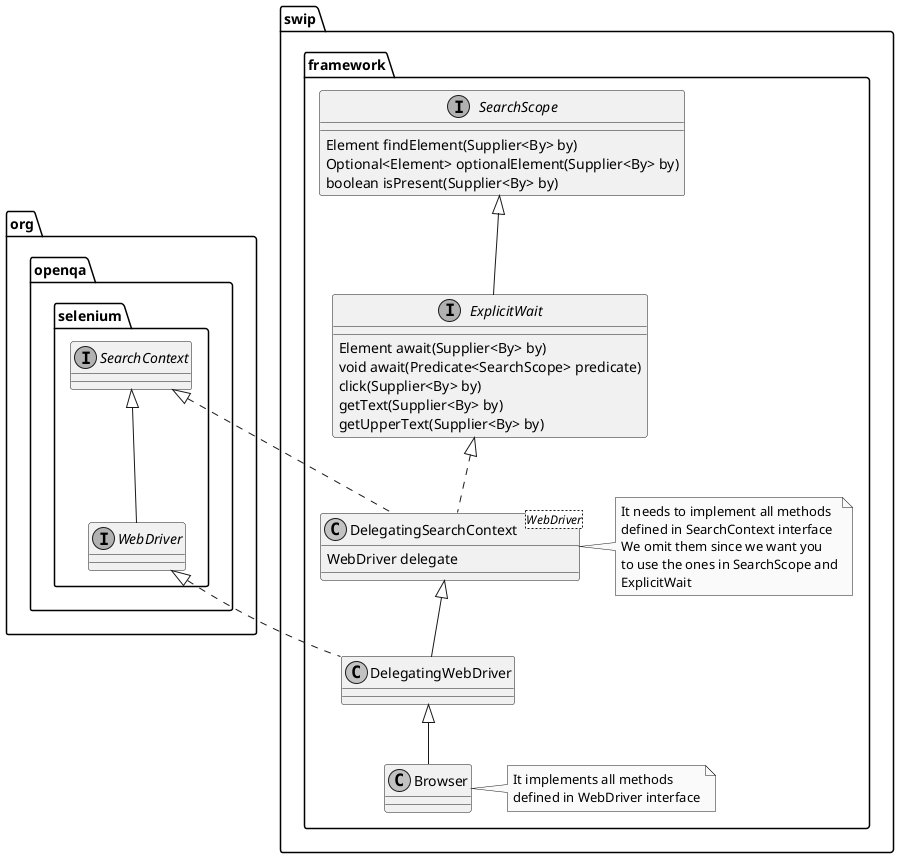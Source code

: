 @startuml

skinparam monochrome true
skinparam shadowing false

namespace org.openqa.selenium  {

    interface SearchContext
    interface WebDriver

    SearchContext <|-- WebDriver
}

namespace swip.framework {

    interface SearchScope
    SearchScope : Element findElement(Supplier<By> by)
    SearchScope : Optional<Element> optionalElement(Supplier<By> by)
    SearchScope : boolean isPresent(Supplier<By> by)

    interface ExplicitWait
    ExplicitWait : Element await(Supplier<By> by)
    ExplicitWait : void await(Predicate<SearchScope> predicate)
    ExplicitWait : click(Supplier<By> by)
    ExplicitWait : getText(Supplier<By> by)
    ExplicitWait : getUpperText(Supplier<By> by)

    SearchScope <|-- ExplicitWait

    class DelegatingSearchContext<WebDriver>

    org.openqa.selenium.SearchContext <|..   DelegatingSearchContext
    note right : It needs to implement all methods\ndefined in SearchContext interface\nWe omit them since we want you \nto use the ones in SearchScope and\nExplicitWait

    ExplicitWait <|..  DelegatingSearchContext

    DelegatingWebDriver <|-- Browser

    DelegatingSearchContext <|--  DelegatingWebDriver
    org.openqa.selenium.WebDriver <|..  DelegatingWebDriver
    note right : It implements all methods\ndefined in WebDriver interface

    DelegatingSearchContext : WebDriver delegate

}
@enduml
